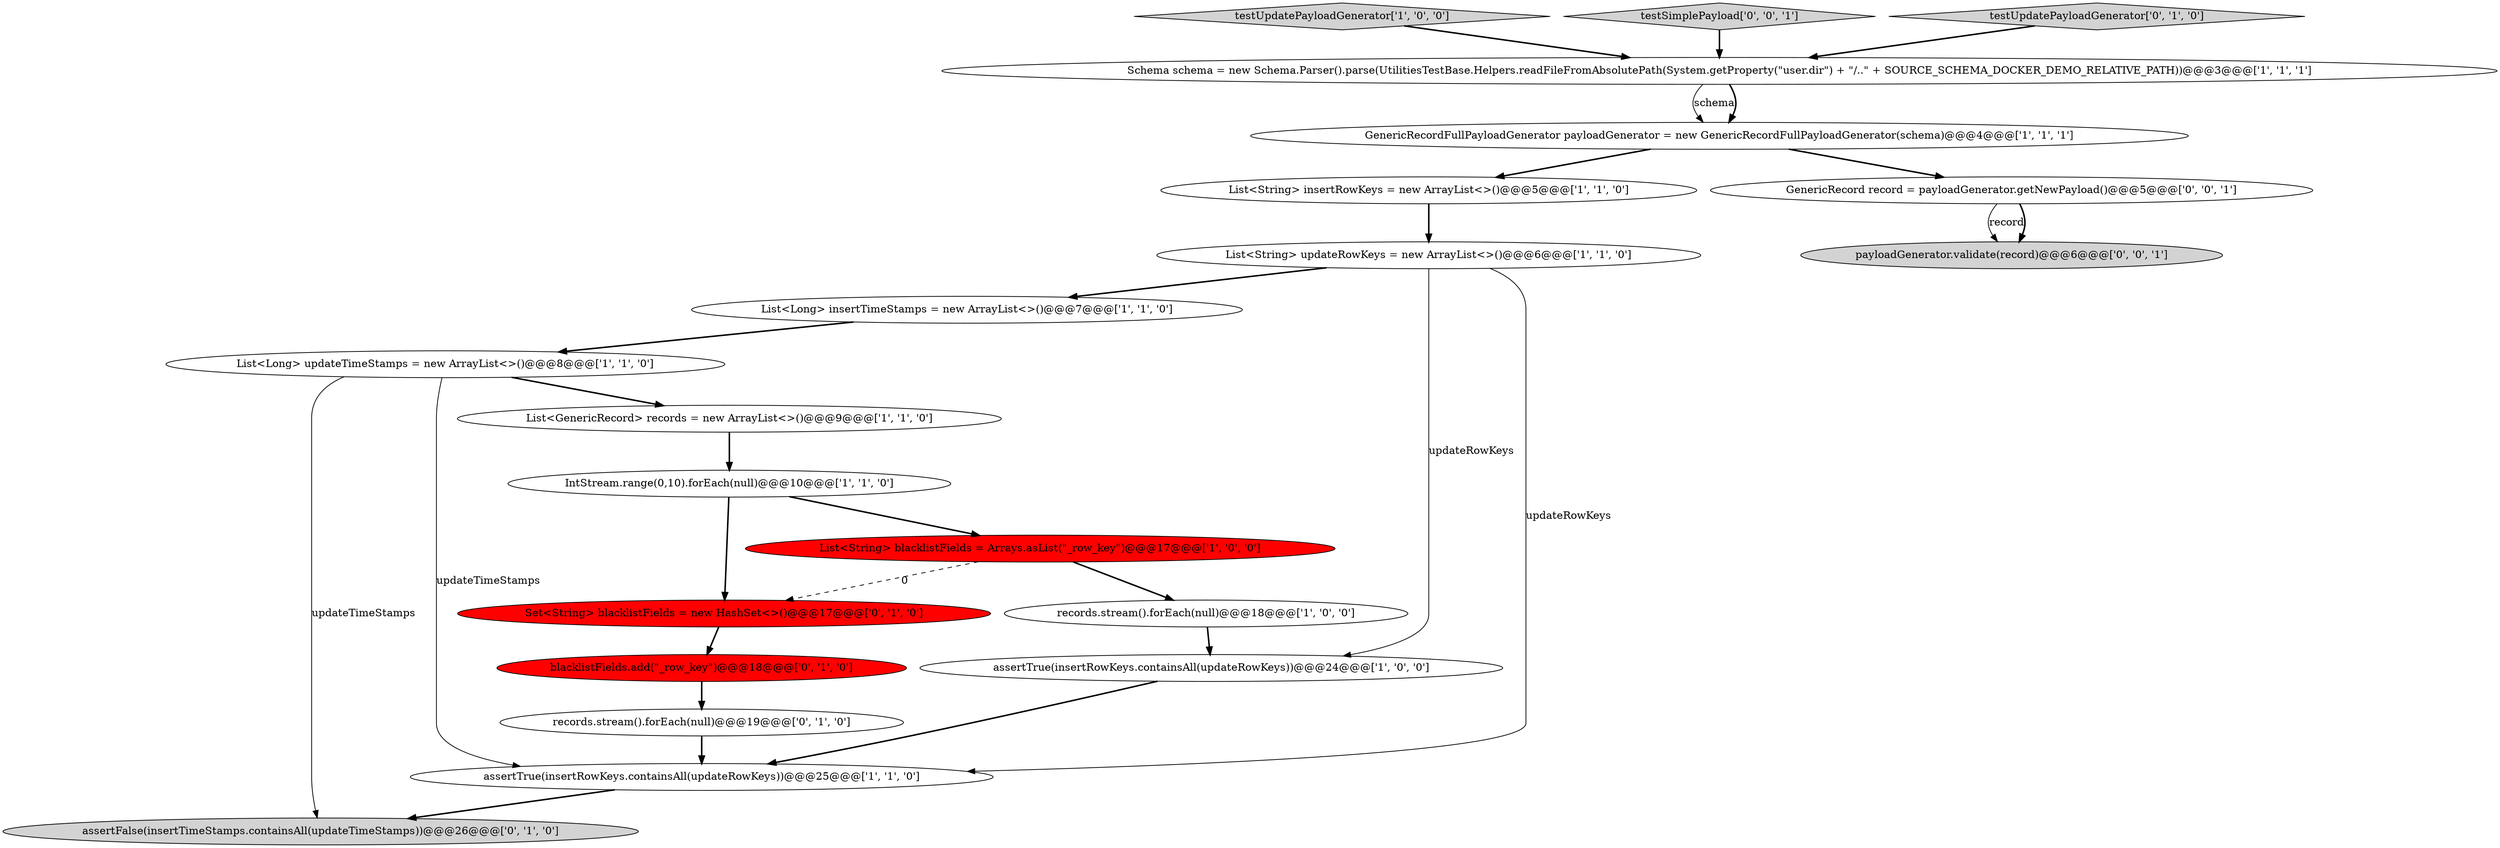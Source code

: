 digraph {
19 [style = filled, label = "payloadGenerator.validate(record)@@@6@@@['0', '0', '1']", fillcolor = lightgray, shape = ellipse image = "AAA0AAABBB3BBB"];
3 [style = filled, label = "assertTrue(insertRowKeys.containsAll(updateRowKeys))@@@25@@@['1', '1', '0']", fillcolor = white, shape = ellipse image = "AAA0AAABBB1BBB"];
7 [style = filled, label = "List<Long> insertTimeStamps = new ArrayList<>()@@@7@@@['1', '1', '0']", fillcolor = white, shape = ellipse image = "AAA0AAABBB1BBB"];
14 [style = filled, label = "records.stream().forEach(null)@@@19@@@['0', '1', '0']", fillcolor = white, shape = ellipse image = "AAA0AAABBB2BBB"];
8 [style = filled, label = "List<GenericRecord> records = new ArrayList<>()@@@9@@@['1', '1', '0']", fillcolor = white, shape = ellipse image = "AAA0AAABBB1BBB"];
5 [style = filled, label = "testUpdatePayloadGenerator['1', '0', '0']", fillcolor = lightgray, shape = diamond image = "AAA0AAABBB1BBB"];
2 [style = filled, label = "List<Long> updateTimeStamps = new ArrayList<>()@@@8@@@['1', '1', '0']", fillcolor = white, shape = ellipse image = "AAA0AAABBB1BBB"];
15 [style = filled, label = "assertFalse(insertTimeStamps.containsAll(updateTimeStamps))@@@26@@@['0', '1', '0']", fillcolor = lightgray, shape = ellipse image = "AAA0AAABBB2BBB"];
16 [style = filled, label = "Set<String> blacklistFields = new HashSet<>()@@@17@@@['0', '1', '0']", fillcolor = red, shape = ellipse image = "AAA1AAABBB2BBB"];
11 [style = filled, label = "assertTrue(insertRowKeys.containsAll(updateRowKeys))@@@24@@@['1', '0', '0']", fillcolor = white, shape = ellipse image = "AAA0AAABBB1BBB"];
18 [style = filled, label = "testSimplePayload['0', '0', '1']", fillcolor = lightgray, shape = diamond image = "AAA0AAABBB3BBB"];
0 [style = filled, label = "IntStream.range(0,10).forEach(null)@@@10@@@['1', '1', '0']", fillcolor = white, shape = ellipse image = "AAA0AAABBB1BBB"];
17 [style = filled, label = "testUpdatePayloadGenerator['0', '1', '0']", fillcolor = lightgray, shape = diamond image = "AAA0AAABBB2BBB"];
4 [style = filled, label = "Schema schema = new Schema.Parser().parse(UtilitiesTestBase.Helpers.readFileFromAbsolutePath(System.getProperty(\"user.dir\") + \"/..\" + SOURCE_SCHEMA_DOCKER_DEMO_RELATIVE_PATH))@@@3@@@['1', '1', '1']", fillcolor = white, shape = ellipse image = "AAA0AAABBB1BBB"];
9 [style = filled, label = "List<String> blacklistFields = Arrays.asList(\"_row_key\")@@@17@@@['1', '0', '0']", fillcolor = red, shape = ellipse image = "AAA1AAABBB1BBB"];
1 [style = filled, label = "records.stream().forEach(null)@@@18@@@['1', '0', '0']", fillcolor = white, shape = ellipse image = "AAA0AAABBB1BBB"];
10 [style = filled, label = "List<String> insertRowKeys = new ArrayList<>()@@@5@@@['1', '1', '0']", fillcolor = white, shape = ellipse image = "AAA0AAABBB1BBB"];
13 [style = filled, label = "blacklistFields.add(\"_row_key\")@@@18@@@['0', '1', '0']", fillcolor = red, shape = ellipse image = "AAA1AAABBB2BBB"];
6 [style = filled, label = "GenericRecordFullPayloadGenerator payloadGenerator = new GenericRecordFullPayloadGenerator(schema)@@@4@@@['1', '1', '1']", fillcolor = white, shape = ellipse image = "AAA0AAABBB1BBB"];
20 [style = filled, label = "GenericRecord record = payloadGenerator.getNewPayload()@@@5@@@['0', '0', '1']", fillcolor = white, shape = ellipse image = "AAA0AAABBB3BBB"];
12 [style = filled, label = "List<String> updateRowKeys = new ArrayList<>()@@@6@@@['1', '1', '0']", fillcolor = white, shape = ellipse image = "AAA0AAABBB1BBB"];
14->3 [style = bold, label=""];
0->16 [style = bold, label=""];
0->9 [style = bold, label=""];
16->13 [style = bold, label=""];
9->16 [style = dashed, label="0"];
4->6 [style = solid, label="schema"];
4->6 [style = bold, label=""];
12->3 [style = solid, label="updateRowKeys"];
3->15 [style = bold, label=""];
12->7 [style = bold, label=""];
2->15 [style = solid, label="updateTimeStamps"];
1->11 [style = bold, label=""];
20->19 [style = solid, label="record"];
8->0 [style = bold, label=""];
6->20 [style = bold, label=""];
18->4 [style = bold, label=""];
11->3 [style = bold, label=""];
10->12 [style = bold, label=""];
7->2 [style = bold, label=""];
6->10 [style = bold, label=""];
5->4 [style = bold, label=""];
2->3 [style = solid, label="updateTimeStamps"];
12->11 [style = solid, label="updateRowKeys"];
9->1 [style = bold, label=""];
20->19 [style = bold, label=""];
13->14 [style = bold, label=""];
17->4 [style = bold, label=""];
2->8 [style = bold, label=""];
}

